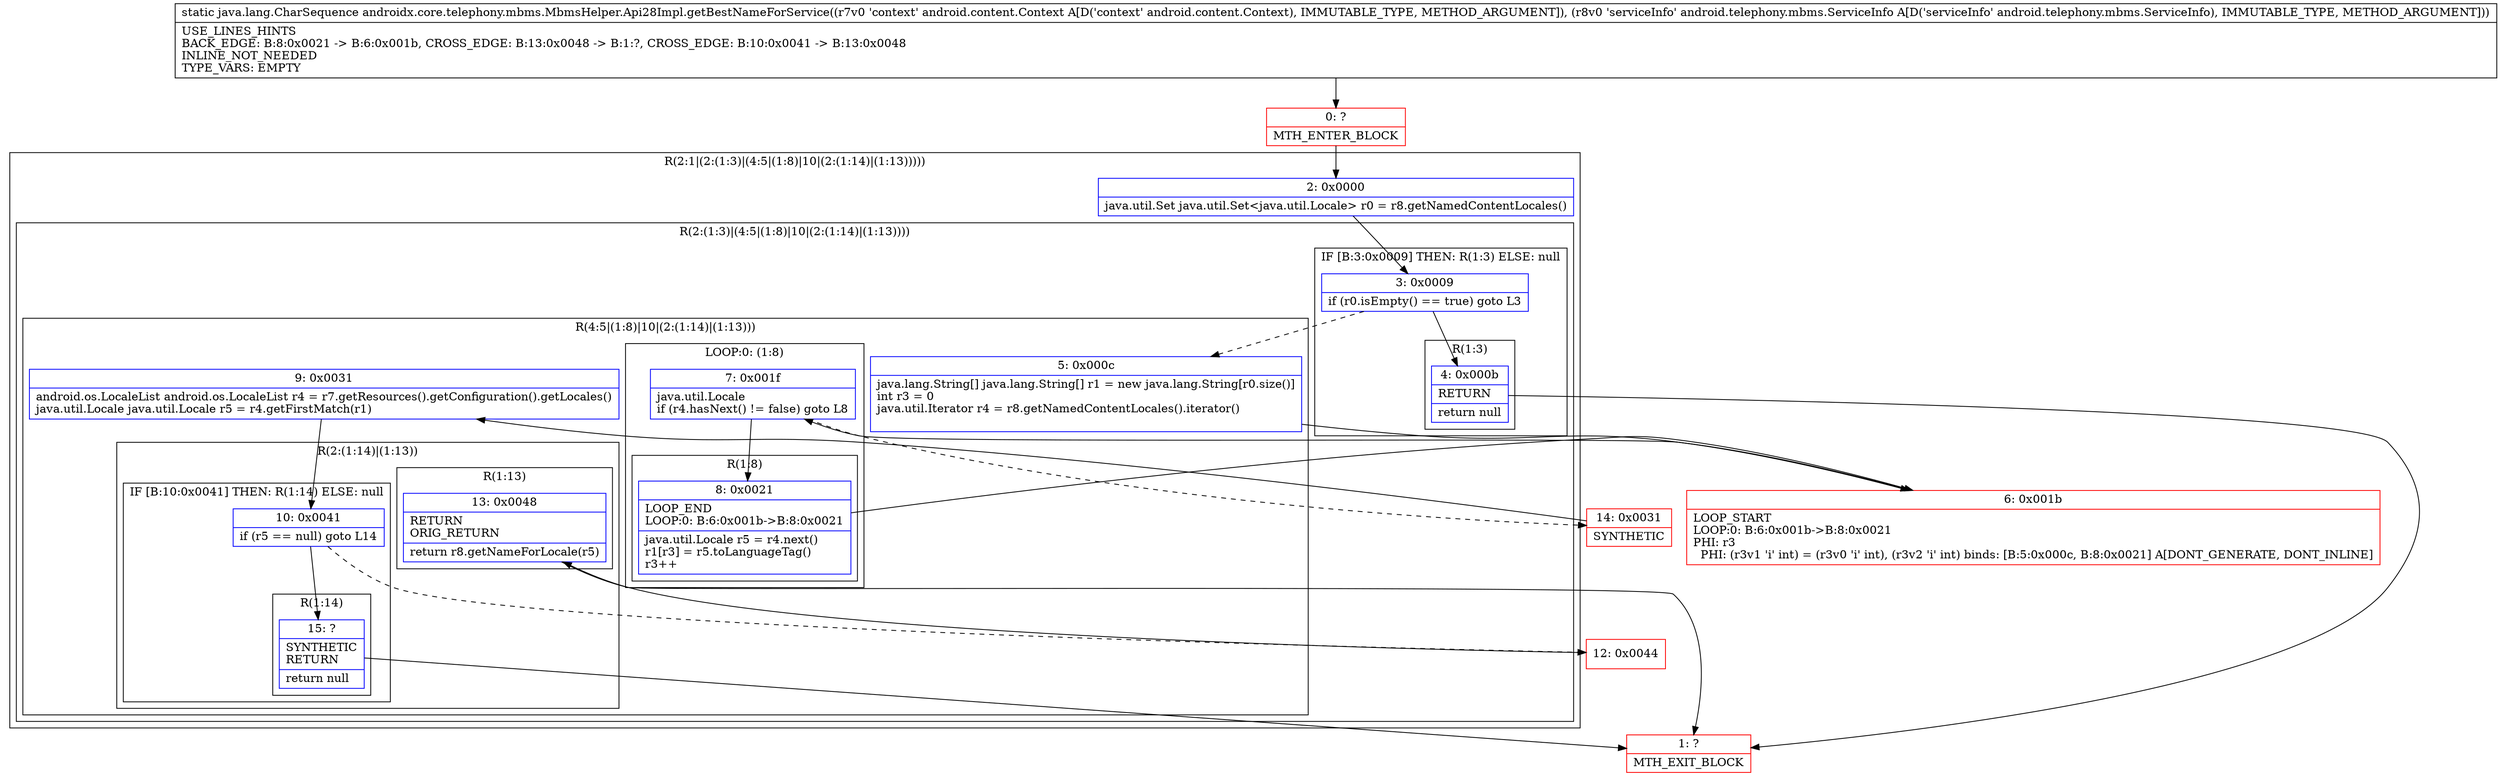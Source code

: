 digraph "CFG forandroidx.core.telephony.mbms.MbmsHelper.Api28Impl.getBestNameForService(Landroid\/content\/Context;Landroid\/telephony\/mbms\/ServiceInfo;)Ljava\/lang\/CharSequence;" {
subgraph cluster_Region_2103431522 {
label = "R(2:1|(2:(1:3)|(4:5|(1:8)|10|(2:(1:14)|(1:13)))))";
node [shape=record,color=blue];
Node_2 [shape=record,label="{2\:\ 0x0000|java.util.Set java.util.Set\<java.util.Locale\> r0 = r8.getNamedContentLocales()\l}"];
subgraph cluster_Region_747328023 {
label = "R(2:(1:3)|(4:5|(1:8)|10|(2:(1:14)|(1:13))))";
node [shape=record,color=blue];
subgraph cluster_IfRegion_275377060 {
label = "IF [B:3:0x0009] THEN: R(1:3) ELSE: null";
node [shape=record,color=blue];
Node_3 [shape=record,label="{3\:\ 0x0009|if (r0.isEmpty() == true) goto L3\l}"];
subgraph cluster_Region_544636755 {
label = "R(1:3)";
node [shape=record,color=blue];
Node_4 [shape=record,label="{4\:\ 0x000b|RETURN\l|return null\l}"];
}
}
subgraph cluster_Region_1340158090 {
label = "R(4:5|(1:8)|10|(2:(1:14)|(1:13)))";
node [shape=record,color=blue];
Node_5 [shape=record,label="{5\:\ 0x000c|java.lang.String[] java.lang.String[] r1 = new java.lang.String[r0.size()]\lint r3 = 0\ljava.util.Iterator r4 = r8.getNamedContentLocales().iterator()\l\l}"];
subgraph cluster_LoopRegion_870360643 {
label = "LOOP:0: (1:8)";
node [shape=record,color=blue];
Node_7 [shape=record,label="{7\:\ 0x001f|java.util.Locale \lif (r4.hasNext() != false) goto L8\l}"];
subgraph cluster_Region_1596376611 {
label = "R(1:8)";
node [shape=record,color=blue];
Node_8 [shape=record,label="{8\:\ 0x0021|LOOP_END\lLOOP:0: B:6:0x001b\-\>B:8:0x0021\l|java.util.Locale r5 = r4.next()\lr1[r3] = r5.toLanguageTag()\lr3++\l}"];
}
}
Node_9 [shape=record,label="{9\:\ 0x0031|android.os.LocaleList android.os.LocaleList r4 = r7.getResources().getConfiguration().getLocales()\ljava.util.Locale java.util.Locale r5 = r4.getFirstMatch(r1)\l}"];
subgraph cluster_Region_1958386394 {
label = "R(2:(1:14)|(1:13))";
node [shape=record,color=blue];
subgraph cluster_IfRegion_1550960740 {
label = "IF [B:10:0x0041] THEN: R(1:14) ELSE: null";
node [shape=record,color=blue];
Node_10 [shape=record,label="{10\:\ 0x0041|if (r5 == null) goto L14\l}"];
subgraph cluster_Region_39282096 {
label = "R(1:14)";
node [shape=record,color=blue];
Node_15 [shape=record,label="{15\:\ ?|SYNTHETIC\lRETURN\l|return null\l}"];
}
}
subgraph cluster_Region_60439685 {
label = "R(1:13)";
node [shape=record,color=blue];
Node_13 [shape=record,label="{13\:\ 0x0048|RETURN\lORIG_RETURN\l|return r8.getNameForLocale(r5)\l}"];
}
}
}
}
}
Node_0 [shape=record,color=red,label="{0\:\ ?|MTH_ENTER_BLOCK\l}"];
Node_1 [shape=record,color=red,label="{1\:\ ?|MTH_EXIT_BLOCK\l}"];
Node_6 [shape=record,color=red,label="{6\:\ 0x001b|LOOP_START\lLOOP:0: B:6:0x001b\-\>B:8:0x0021\lPHI: r3 \l  PHI: (r3v1 'i' int) = (r3v0 'i' int), (r3v2 'i' int) binds: [B:5:0x000c, B:8:0x0021] A[DONT_GENERATE, DONT_INLINE]\l}"];
Node_14 [shape=record,color=red,label="{14\:\ 0x0031|SYNTHETIC\l}"];
Node_12 [shape=record,color=red,label="{12\:\ 0x0044}"];
MethodNode[shape=record,label="{static java.lang.CharSequence androidx.core.telephony.mbms.MbmsHelper.Api28Impl.getBestNameForService((r7v0 'context' android.content.Context A[D('context' android.content.Context), IMMUTABLE_TYPE, METHOD_ARGUMENT]), (r8v0 'serviceInfo' android.telephony.mbms.ServiceInfo A[D('serviceInfo' android.telephony.mbms.ServiceInfo), IMMUTABLE_TYPE, METHOD_ARGUMENT]))  | USE_LINES_HINTS\lBACK_EDGE: B:8:0x0021 \-\> B:6:0x001b, CROSS_EDGE: B:13:0x0048 \-\> B:1:?, CROSS_EDGE: B:10:0x0041 \-\> B:13:0x0048\lINLINE_NOT_NEEDED\lTYPE_VARS: EMPTY\l}"];
MethodNode -> Node_0;Node_2 -> Node_3;
Node_3 -> Node_4;
Node_3 -> Node_5[style=dashed];
Node_4 -> Node_1;
Node_5 -> Node_6;
Node_7 -> Node_8;
Node_7 -> Node_14[style=dashed];
Node_8 -> Node_6;
Node_9 -> Node_10;
Node_10 -> Node_12[style=dashed];
Node_10 -> Node_15;
Node_15 -> Node_1;
Node_13 -> Node_1;
Node_0 -> Node_2;
Node_6 -> Node_7;
Node_14 -> Node_9;
Node_12 -> Node_13;
}

